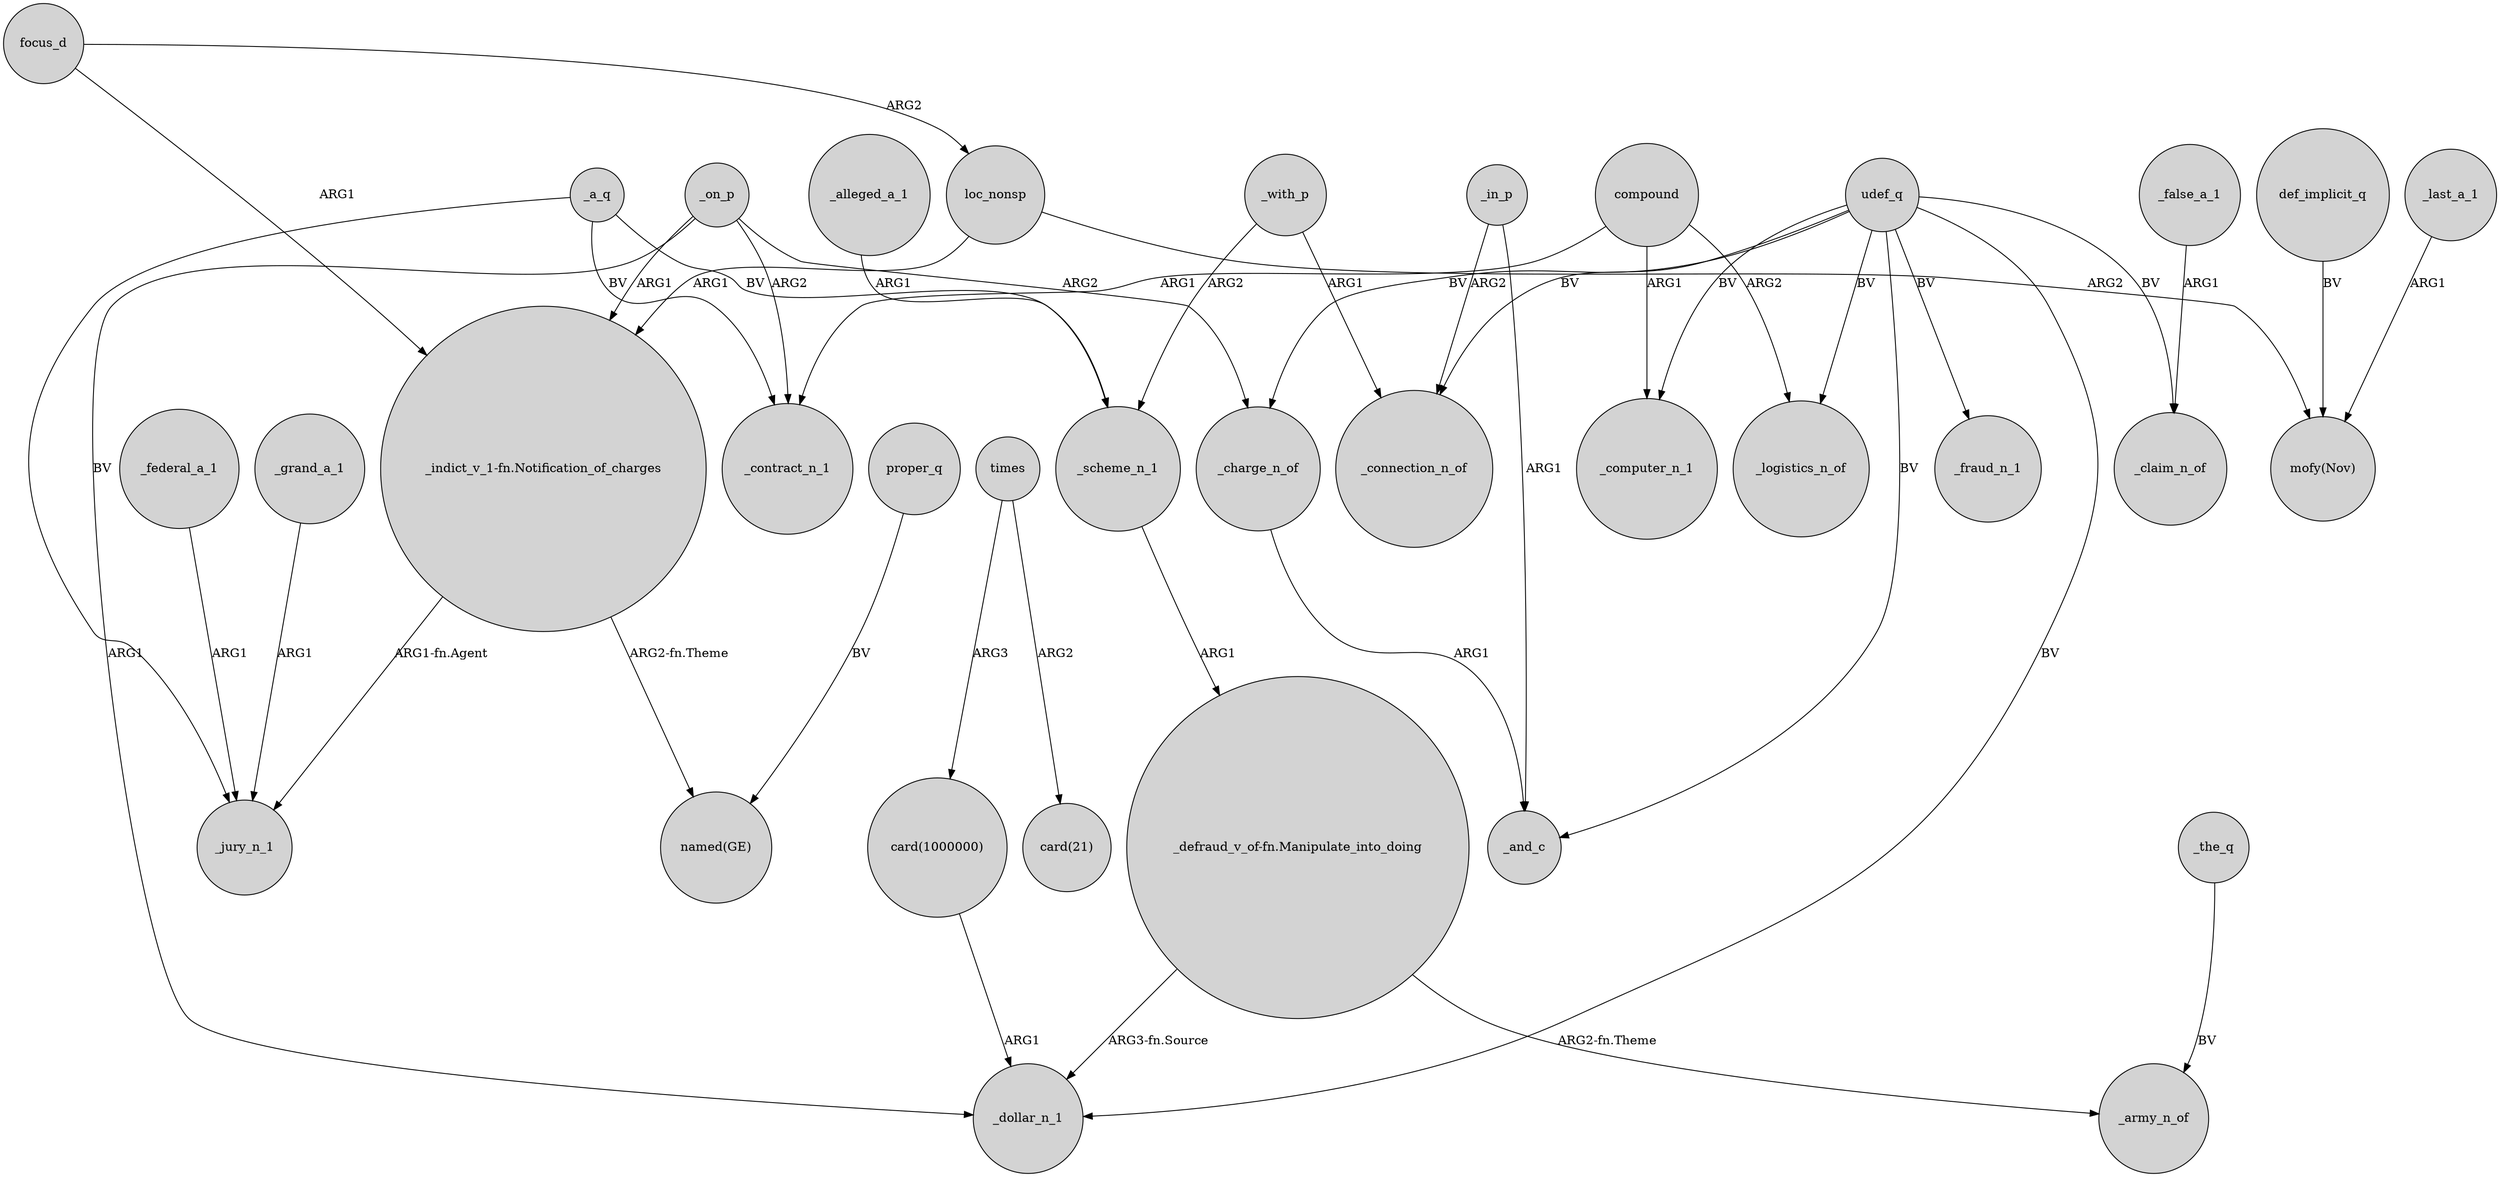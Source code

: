 digraph {
	node [shape=circle style=filled]
	loc_nonsp -> "_indict_v_1-fn.Notification_of_charges" [label=ARG1]
	focus_d -> loc_nonsp [label=ARG2]
	"card(1000000)" -> _dollar_n_1 [label=ARG1]
	_on_p -> "_indict_v_1-fn.Notification_of_charges" [label=ARG1]
	_on_p -> _charge_n_of [label=ARG2]
	times -> "card(21)" [label=ARG2]
	"_indict_v_1-fn.Notification_of_charges" -> _jury_n_1 [label="ARG1-fn.Agent"]
	proper_q -> "named(GE)" [label=BV]
	_alleged_a_1 -> _scheme_n_1 [label=ARG1]
	_on_p -> _dollar_n_1 [label=ARG1]
	_on_p -> _contract_n_1 [label=ARG2]
	_with_p -> _scheme_n_1 [label=ARG2]
	focus_d -> "_indict_v_1-fn.Notification_of_charges" [label=ARG1]
	_with_p -> _connection_n_of [label=ARG1]
	_in_p -> _connection_n_of [label=ARG2]
	_the_q -> _army_n_of [label=BV]
	compound -> _contract_n_1 [label=ARG1]
	_a_q -> _contract_n_1 [label=BV]
	compound -> _logistics_n_of [label=ARG2]
	udef_q -> _charge_n_of [label=BV]
	udef_q -> _computer_n_1 [label=BV]
	udef_q -> _fraud_n_1 [label=BV]
	_grand_a_1 -> _jury_n_1 [label=ARG1]
	"_indict_v_1-fn.Notification_of_charges" -> "named(GE)" [label="ARG2-fn.Theme"]
	udef_q -> _logistics_n_of [label=BV]
	"_defraud_v_of-fn.Manipulate_into_doing" -> _army_n_of [label="ARG2-fn.Theme"]
	compound -> _computer_n_1 [label=ARG1]
	"_defraud_v_of-fn.Manipulate_into_doing" -> _dollar_n_1 [label="ARG3-fn.Source"]
	_scheme_n_1 -> "_defraud_v_of-fn.Manipulate_into_doing" [label=ARG1]
	times -> "card(1000000)" [label=ARG3]
	_in_p -> _and_c [label=ARG1]
	loc_nonsp -> "mofy(Nov)" [label=ARG2]
	udef_q -> _connection_n_of [label=BV]
	_last_a_1 -> "mofy(Nov)" [label=ARG1]
	_a_q -> _jury_n_1 [label=BV]
	def_implicit_q -> "mofy(Nov)" [label=BV]
	_charge_n_of -> _and_c [label=ARG1]
	udef_q -> _claim_n_of [label=BV]
	udef_q -> _and_c [label=BV]
	_a_q -> _scheme_n_1 [label=BV]
	_federal_a_1 -> _jury_n_1 [label=ARG1]
	udef_q -> _dollar_n_1 [label=BV]
	_false_a_1 -> _claim_n_of [label=ARG1]
}
